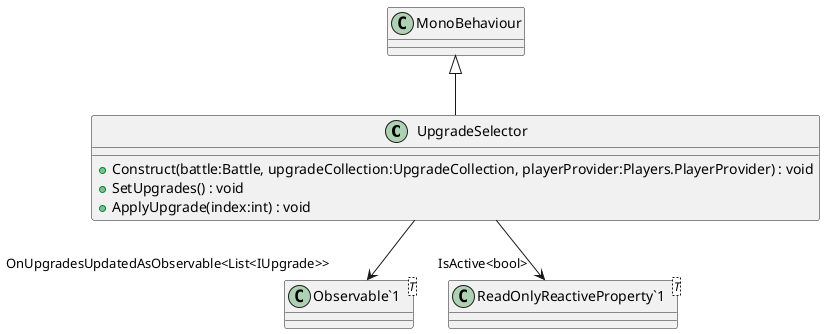 @startuml
class UpgradeSelector {
    + Construct(battle:Battle, upgradeCollection:UpgradeCollection, playerProvider:Players.PlayerProvider) : void
    + SetUpgrades() : void
    + ApplyUpgrade(index:int) : void
}
class "Observable`1"<T> {
}
class "ReadOnlyReactiveProperty`1"<T> {
}
MonoBehaviour <|-- UpgradeSelector
UpgradeSelector --> "OnUpgradesUpdatedAsObservable<List<IUpgrade>>" "Observable`1"
UpgradeSelector --> "IsActive<bool>" "ReadOnlyReactiveProperty`1"
@enduml
